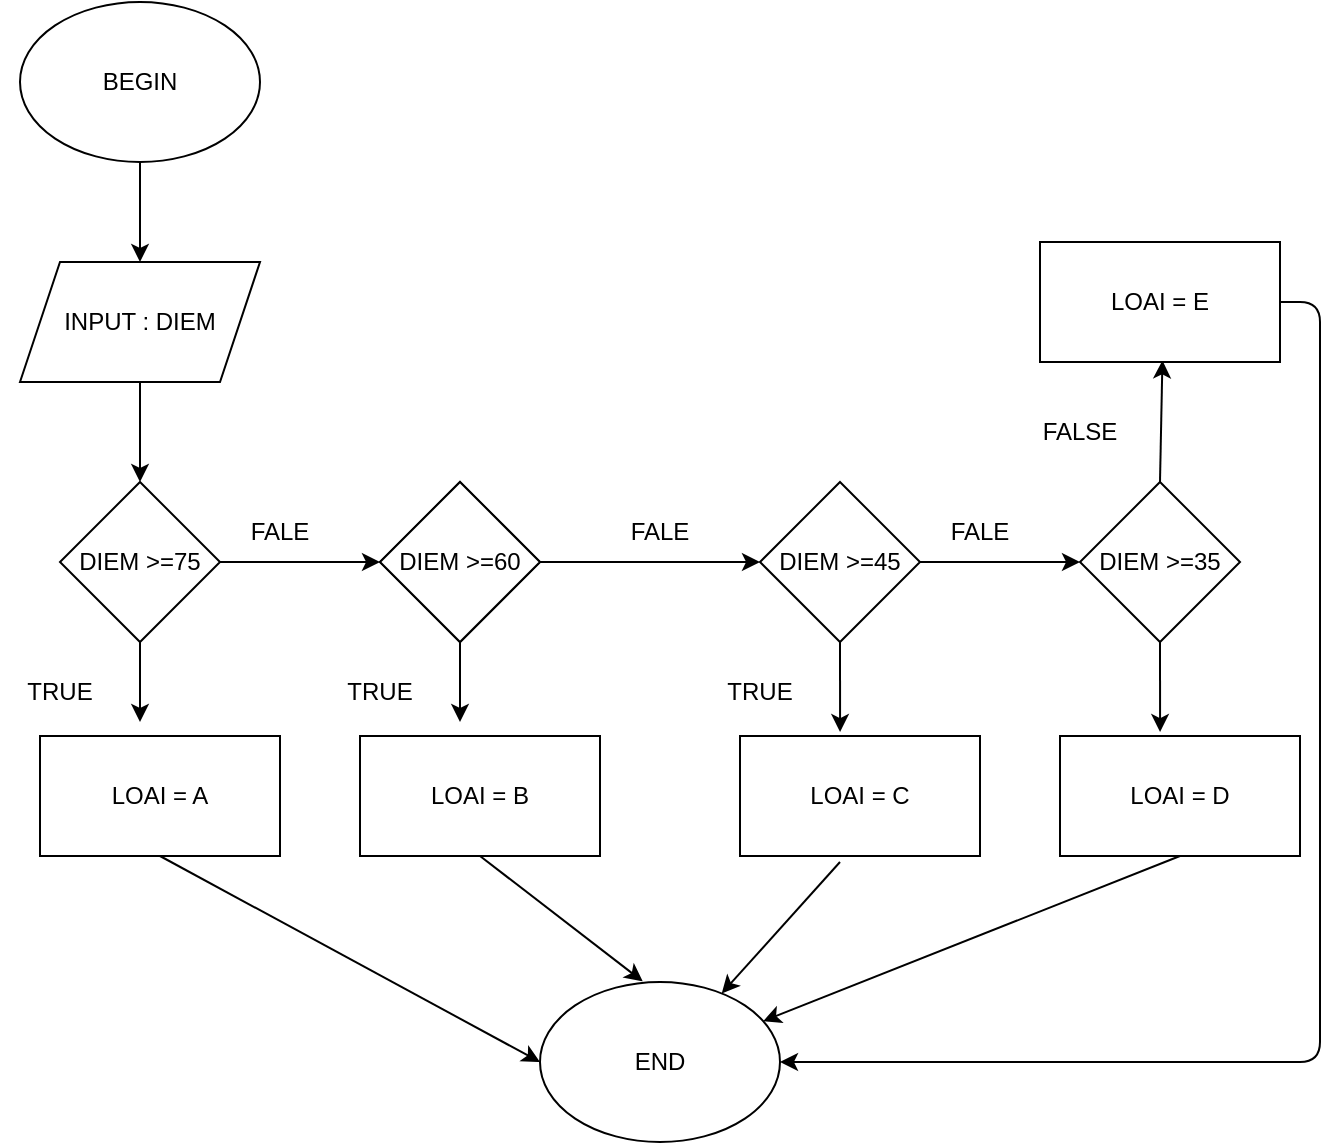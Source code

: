 <mxfile>
    <diagram id="YJeZNrDpwo9FmluAbHLv" name="Page-1">
        <mxGraphModel dx="811" dy="565" grid="1" gridSize="10" guides="1" tooltips="1" connect="1" arrows="1" fold="1" page="1" pageScale="1" pageWidth="850" pageHeight="1100" math="0" shadow="0">
            <root>
                <mxCell id="0"/>
                <mxCell id="1" parent="0"/>
                <mxCell id="2" value="BEGIN" style="ellipse;whiteSpace=wrap;html=1;" vertex="1" parent="1">
                    <mxGeometry x="200" y="10" width="120" height="80" as="geometry"/>
                </mxCell>
                <mxCell id="3" value="INPUT : DIEM" style="shape=parallelogram;perimeter=parallelogramPerimeter;whiteSpace=wrap;html=1;fixedSize=1;" vertex="1" parent="1">
                    <mxGeometry x="200" y="140" width="120" height="60" as="geometry"/>
                </mxCell>
                <mxCell id="4" value="" style="endArrow=classic;html=1;exitX=0.5;exitY=1;exitDx=0;exitDy=0;" edge="1" parent="1" source="2" target="3">
                    <mxGeometry width="50" height="50" relative="1" as="geometry">
                        <mxPoint x="320" y="270" as="sourcePoint"/>
                        <mxPoint x="370" y="220" as="targetPoint"/>
                    </mxGeometry>
                </mxCell>
                <mxCell id="7" value="" style="endArrow=classic;html=1;exitX=0.5;exitY=1;exitDx=0;exitDy=0;" edge="1" parent="1" source="3">
                    <mxGeometry width="50" height="50" relative="1" as="geometry">
                        <mxPoint x="320" y="270" as="sourcePoint"/>
                        <mxPoint x="260" y="250" as="targetPoint"/>
                    </mxGeometry>
                </mxCell>
                <mxCell id="8" value="DIEM &amp;gt;=75" style="rhombus;whiteSpace=wrap;html=1;" vertex="1" parent="1">
                    <mxGeometry x="220" y="250" width="80" height="80" as="geometry"/>
                </mxCell>
                <mxCell id="9" value="LOAI = A" style="rounded=0;whiteSpace=wrap;html=1;" vertex="1" parent="1">
                    <mxGeometry x="210" y="377" width="120" height="60" as="geometry"/>
                </mxCell>
                <mxCell id="10" value="" style="endArrow=classic;html=1;exitX=0.5;exitY=1;exitDx=0;exitDy=0;" edge="1" parent="1" source="8">
                    <mxGeometry width="50" height="50" relative="1" as="geometry">
                        <mxPoint x="320" y="370" as="sourcePoint"/>
                        <mxPoint x="260" y="370" as="targetPoint"/>
                    </mxGeometry>
                </mxCell>
                <mxCell id="11" value="TRUE" style="text;html=1;strokeColor=none;fillColor=none;align=center;verticalAlign=middle;whiteSpace=wrap;rounded=0;" vertex="1" parent="1">
                    <mxGeometry x="190" y="340" width="60" height="30" as="geometry"/>
                </mxCell>
                <mxCell id="12" value="DIEM &amp;gt;=60" style="rhombus;whiteSpace=wrap;html=1;" vertex="1" parent="1">
                    <mxGeometry x="380" y="250" width="80" height="80" as="geometry"/>
                </mxCell>
                <mxCell id="13" value="" style="endArrow=classic;html=1;exitX=1;exitY=0.5;exitDx=0;exitDy=0;entryX=0;entryY=0.5;entryDx=0;entryDy=0;" edge="1" parent="1" source="8" target="12">
                    <mxGeometry width="50" height="50" relative="1" as="geometry">
                        <mxPoint x="320" y="370" as="sourcePoint"/>
                        <mxPoint x="370" y="320" as="targetPoint"/>
                    </mxGeometry>
                </mxCell>
                <mxCell id="14" value="FALE" style="text;html=1;strokeColor=none;fillColor=none;align=center;verticalAlign=middle;whiteSpace=wrap;rounded=0;" vertex="1" parent="1">
                    <mxGeometry x="300" y="260" width="60" height="30" as="geometry"/>
                </mxCell>
                <mxCell id="16" value="" style="endArrow=classic;html=1;exitX=0.5;exitY=1;exitDx=0;exitDy=0;" edge="1" parent="1">
                    <mxGeometry width="50" height="50" relative="1" as="geometry">
                        <mxPoint x="420" y="330" as="sourcePoint"/>
                        <mxPoint x="420" y="370" as="targetPoint"/>
                    </mxGeometry>
                </mxCell>
                <mxCell id="17" value="TRUE" style="text;html=1;strokeColor=none;fillColor=none;align=center;verticalAlign=middle;whiteSpace=wrap;rounded=0;" vertex="1" parent="1">
                    <mxGeometry x="350" y="340" width="60" height="30" as="geometry"/>
                </mxCell>
                <mxCell id="18" value="LOAI = B" style="rounded=0;whiteSpace=wrap;html=1;" vertex="1" parent="1">
                    <mxGeometry x="370" y="377" width="120" height="60" as="geometry"/>
                </mxCell>
                <mxCell id="21" value="DIEM &amp;gt;=60" style="rhombus;whiteSpace=wrap;html=1;" vertex="1" parent="1">
                    <mxGeometry x="380" y="250" width="80" height="80" as="geometry"/>
                </mxCell>
                <mxCell id="22" value="DIEM &amp;gt;=45" style="rhombus;whiteSpace=wrap;html=1;" vertex="1" parent="1">
                    <mxGeometry x="570" y="250" width="80" height="80" as="geometry"/>
                </mxCell>
                <mxCell id="23" value="TRUE" style="text;html=1;strokeColor=none;fillColor=none;align=center;verticalAlign=middle;whiteSpace=wrap;rounded=0;" vertex="1" parent="1">
                    <mxGeometry x="540" y="340" width="60" height="30" as="geometry"/>
                </mxCell>
                <mxCell id="24" value="FALE" style="text;html=1;strokeColor=none;fillColor=none;align=center;verticalAlign=middle;whiteSpace=wrap;rounded=0;" vertex="1" parent="1">
                    <mxGeometry x="490" y="260" width="60" height="30" as="geometry"/>
                </mxCell>
                <mxCell id="25" value="LOAI = C" style="rounded=0;whiteSpace=wrap;html=1;" vertex="1" parent="1">
                    <mxGeometry x="560" y="377" width="120" height="60" as="geometry"/>
                </mxCell>
                <mxCell id="26" value="" style="endArrow=classic;html=1;exitX=1;exitY=0.5;exitDx=0;exitDy=0;" edge="1" parent="1" source="21" target="22">
                    <mxGeometry width="50" height="50" relative="1" as="geometry">
                        <mxPoint x="580" y="370" as="sourcePoint"/>
                        <mxPoint x="630" y="320" as="targetPoint"/>
                    </mxGeometry>
                </mxCell>
                <mxCell id="27" value="" style="endArrow=classic;html=1;exitX=0.5;exitY=1;exitDx=0;exitDy=0;entryX=0.417;entryY=-0.033;entryDx=0;entryDy=0;entryPerimeter=0;" edge="1" parent="1" source="22" target="25">
                    <mxGeometry width="50" height="50" relative="1" as="geometry">
                        <mxPoint x="390" y="470" as="sourcePoint"/>
                        <mxPoint x="440" y="420" as="targetPoint"/>
                    </mxGeometry>
                </mxCell>
                <mxCell id="28" value="LOAI = D" style="rounded=0;whiteSpace=wrap;html=1;" vertex="1" parent="1">
                    <mxGeometry x="720" y="377" width="120" height="60" as="geometry"/>
                </mxCell>
                <mxCell id="29" value="DIEM &amp;gt;=35" style="rhombus;whiteSpace=wrap;html=1;" vertex="1" parent="1">
                    <mxGeometry x="730" y="250" width="80" height="80" as="geometry"/>
                </mxCell>
                <mxCell id="30" value="FALE" style="text;html=1;strokeColor=none;fillColor=none;align=center;verticalAlign=middle;whiteSpace=wrap;rounded=0;" vertex="1" parent="1">
                    <mxGeometry x="650" y="260" width="60" height="30" as="geometry"/>
                </mxCell>
                <mxCell id="31" value="" style="endArrow=classic;html=1;" edge="1" target="29" parent="1">
                    <mxGeometry width="50" height="50" relative="1" as="geometry">
                        <mxPoint x="650" y="290" as="sourcePoint"/>
                        <mxPoint x="790" y="320" as="targetPoint"/>
                    </mxGeometry>
                </mxCell>
                <mxCell id="32" value="" style="endArrow=classic;html=1;exitX=0.5;exitY=1;exitDx=0;exitDy=0;entryX=0.417;entryY=-0.033;entryDx=0;entryDy=0;entryPerimeter=0;" edge="1" source="29" target="28" parent="1">
                    <mxGeometry width="50" height="50" relative="1" as="geometry">
                        <mxPoint x="550" y="470" as="sourcePoint"/>
                        <mxPoint x="600" y="420" as="targetPoint"/>
                    </mxGeometry>
                </mxCell>
                <mxCell id="34" value="" style="endArrow=classic;html=1;exitX=0.5;exitY=0;exitDx=0;exitDy=0;" edge="1" parent="1" source="29">
                    <mxGeometry width="50" height="50" relative="1" as="geometry">
                        <mxPoint x="760" y="240" as="sourcePoint"/>
                        <mxPoint x="771.216" y="189.216" as="targetPoint"/>
                    </mxGeometry>
                </mxCell>
                <mxCell id="35" value="LOAI = E" style="rounded=0;whiteSpace=wrap;html=1;" vertex="1" parent="1">
                    <mxGeometry x="710" y="130" width="120" height="60" as="geometry"/>
                </mxCell>
                <mxCell id="36" value="FALSE" style="text;html=1;strokeColor=none;fillColor=none;align=center;verticalAlign=middle;whiteSpace=wrap;rounded=0;" vertex="1" parent="1">
                    <mxGeometry x="700" y="210" width="60" height="30" as="geometry"/>
                </mxCell>
                <mxCell id="37" value="END" style="ellipse;whiteSpace=wrap;html=1;" vertex="1" parent="1">
                    <mxGeometry x="460" y="500" width="120" height="80" as="geometry"/>
                </mxCell>
                <mxCell id="38" value="" style="endArrow=classic;html=1;entryX=1;entryY=0.5;entryDx=0;entryDy=0;exitX=1;exitY=0.5;exitDx=0;exitDy=0;" edge="1" parent="1" source="35" target="37">
                    <mxGeometry width="50" height="50" relative="1" as="geometry">
                        <mxPoint x="840" y="140" as="sourcePoint"/>
                        <mxPoint x="530" y="80" as="targetPoint"/>
                        <Array as="points">
                            <mxPoint x="850" y="160"/>
                            <mxPoint x="850" y="540"/>
                        </Array>
                    </mxGeometry>
                </mxCell>
                <mxCell id="39" value="" style="endArrow=classic;html=1;exitX=0.5;exitY=1;exitDx=0;exitDy=0;entryX=0;entryY=0.5;entryDx=0;entryDy=0;" edge="1" parent="1" source="9" target="37">
                    <mxGeometry width="50" height="50" relative="1" as="geometry">
                        <mxPoint x="480" y="480" as="sourcePoint"/>
                        <mxPoint x="530" y="430" as="targetPoint"/>
                    </mxGeometry>
                </mxCell>
                <mxCell id="40" value="" style="endArrow=classic;html=1;exitX=0.5;exitY=1;exitDx=0;exitDy=0;entryX=0.428;entryY=-0.004;entryDx=0;entryDy=0;entryPerimeter=0;" edge="1" parent="1" source="18" target="37">
                    <mxGeometry width="50" height="50" relative="1" as="geometry">
                        <mxPoint x="480" y="480" as="sourcePoint"/>
                        <mxPoint x="530" y="430" as="targetPoint"/>
                    </mxGeometry>
                </mxCell>
                <mxCell id="41" value="" style="endArrow=classic;html=1;" edge="1" parent="1" target="37">
                    <mxGeometry width="50" height="50" relative="1" as="geometry">
                        <mxPoint x="610" y="440" as="sourcePoint"/>
                        <mxPoint x="530" y="430" as="targetPoint"/>
                    </mxGeometry>
                </mxCell>
                <mxCell id="42" value="" style="endArrow=classic;html=1;exitX=0.5;exitY=1;exitDx=0;exitDy=0;" edge="1" parent="1" source="28" target="37">
                    <mxGeometry width="50" height="50" relative="1" as="geometry">
                        <mxPoint x="480" y="480" as="sourcePoint"/>
                        <mxPoint x="530" y="430" as="targetPoint"/>
                    </mxGeometry>
                </mxCell>
            </root>
        </mxGraphModel>
    </diagram>
</mxfile>
